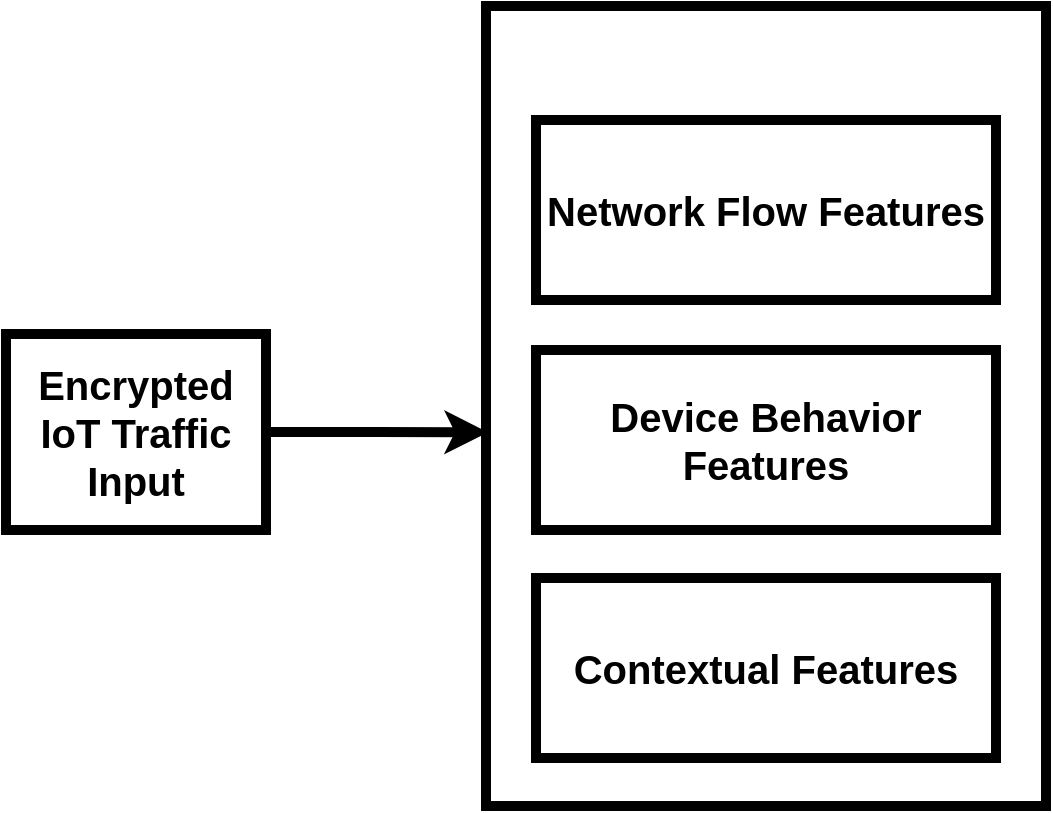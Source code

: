 <mxfile version="26.0.6">
  <diagram name="Page-1" id="x1x1jQGCvQJNrQuSsYLs">
    <mxGraphModel dx="1055" dy="559" grid="1" gridSize="10" guides="1" tooltips="1" connect="1" arrows="1" fold="1" page="1" pageScale="1" pageWidth="850" pageHeight="1100" math="0" shadow="0">
      <root>
        <mxCell id="0" />
        <mxCell id="1" parent="0" />
        <mxCell id="UWNxCFQyKMXS_jXEXgzP-1" value="&lt;span&gt;&lt;font&gt;Encrypted IoT Traffic Input&lt;/font&gt;&lt;/span&gt;" style="rounded=0;whiteSpace=wrap;html=1;strokeWidth=5;fontSize=20;fontStyle=1;align=center;" vertex="1" parent="1">
          <mxGeometry x="80" y="204" width="130" height="98" as="geometry" />
        </mxCell>
        <mxCell id="UWNxCFQyKMXS_jXEXgzP-3" value="" style="rounded=0;whiteSpace=wrap;html=1;strokeWidth=5;fontSize=20;fontStyle=1;align=center;" vertex="1" parent="1">
          <mxGeometry x="320" y="40" width="280" height="400" as="geometry" />
        </mxCell>
        <mxCell id="UWNxCFQyKMXS_jXEXgzP-5" value="Network Flow Features" style="rounded=0;whiteSpace=wrap;html=1;strokeWidth=5;fontSize=20;fontStyle=1;align=center;" vertex="1" parent="1">
          <mxGeometry x="345" y="97" width="230" height="90" as="geometry" />
        </mxCell>
        <mxCell id="UWNxCFQyKMXS_jXEXgzP-7" value="Device Behavior Features" style="rounded=0;whiteSpace=wrap;html=1;strokeWidth=5;fontSize=20;fontStyle=1;align=center;" vertex="1" parent="1">
          <mxGeometry x="345" y="212" width="230" height="90" as="geometry" />
        </mxCell>
        <mxCell id="UWNxCFQyKMXS_jXEXgzP-8" value="Contextual Features" style="rounded=0;whiteSpace=wrap;html=1;strokeWidth=5;fontSize=20;fontStyle=1;align=center;" vertex="1" parent="1">
          <mxGeometry x="345" y="326" width="230" height="90" as="geometry" />
        </mxCell>
        <mxCell id="UWNxCFQyKMXS_jXEXgzP-9" style="edgeStyle=orthogonalEdgeStyle;rounded=0;orthogonalLoop=1;jettySize=auto;html=1;exitX=1;exitY=0.5;exitDx=0;exitDy=0;entryX=0.004;entryY=0.533;entryDx=0;entryDy=0;entryPerimeter=0;strokeWidth=5;fontSize=20;fontStyle=1;align=center;" edge="1" parent="1" source="UWNxCFQyKMXS_jXEXgzP-1" target="UWNxCFQyKMXS_jXEXgzP-3">
          <mxGeometry relative="1" as="geometry" />
        </mxCell>
      </root>
    </mxGraphModel>
  </diagram>
</mxfile>
